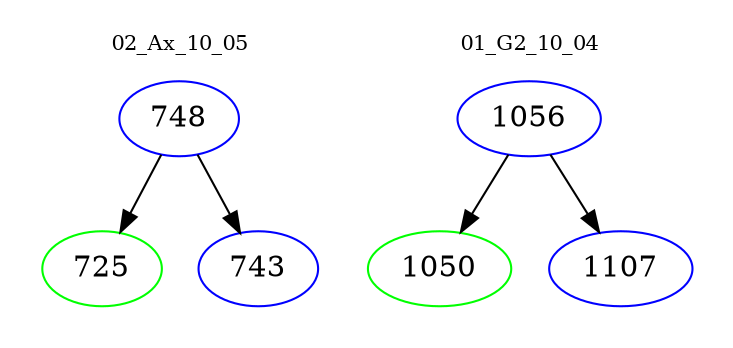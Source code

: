 digraph{
subgraph cluster_0 {
color = white
label = "02_Ax_10_05";
fontsize=10;
T0_748 [label="748", color="blue"]
T0_748 -> T0_725 [color="black"]
T0_725 [label="725", color="green"]
T0_748 -> T0_743 [color="black"]
T0_743 [label="743", color="blue"]
}
subgraph cluster_1 {
color = white
label = "01_G2_10_04";
fontsize=10;
T1_1056 [label="1056", color="blue"]
T1_1056 -> T1_1050 [color="black"]
T1_1050 [label="1050", color="green"]
T1_1056 -> T1_1107 [color="black"]
T1_1107 [label="1107", color="blue"]
}
}
